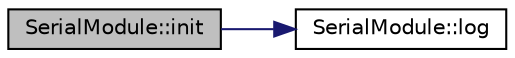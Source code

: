 digraph "SerialModule::init"
{
  edge [fontname="Helvetica",fontsize="10",labelfontname="Helvetica",labelfontsize="10"];
  node [fontname="Helvetica",fontsize="10",shape=record];
  rankdir="LR";
  Node1 [label="SerialModule::init",height=0.2,width=0.4,color="black", fillcolor="grey75", style="filled" fontcolor="black"];
  Node1 -> Node2 [color="midnightblue",fontsize="10",style="solid",fontname="Helvetica"];
  Node2 [label="SerialModule::log",height=0.2,width=0.4,color="black", fillcolor="white", style="filled",URL="$class_serial_module.html#a72fdc7db8413673842c27c0f44c88aa3"];
}
